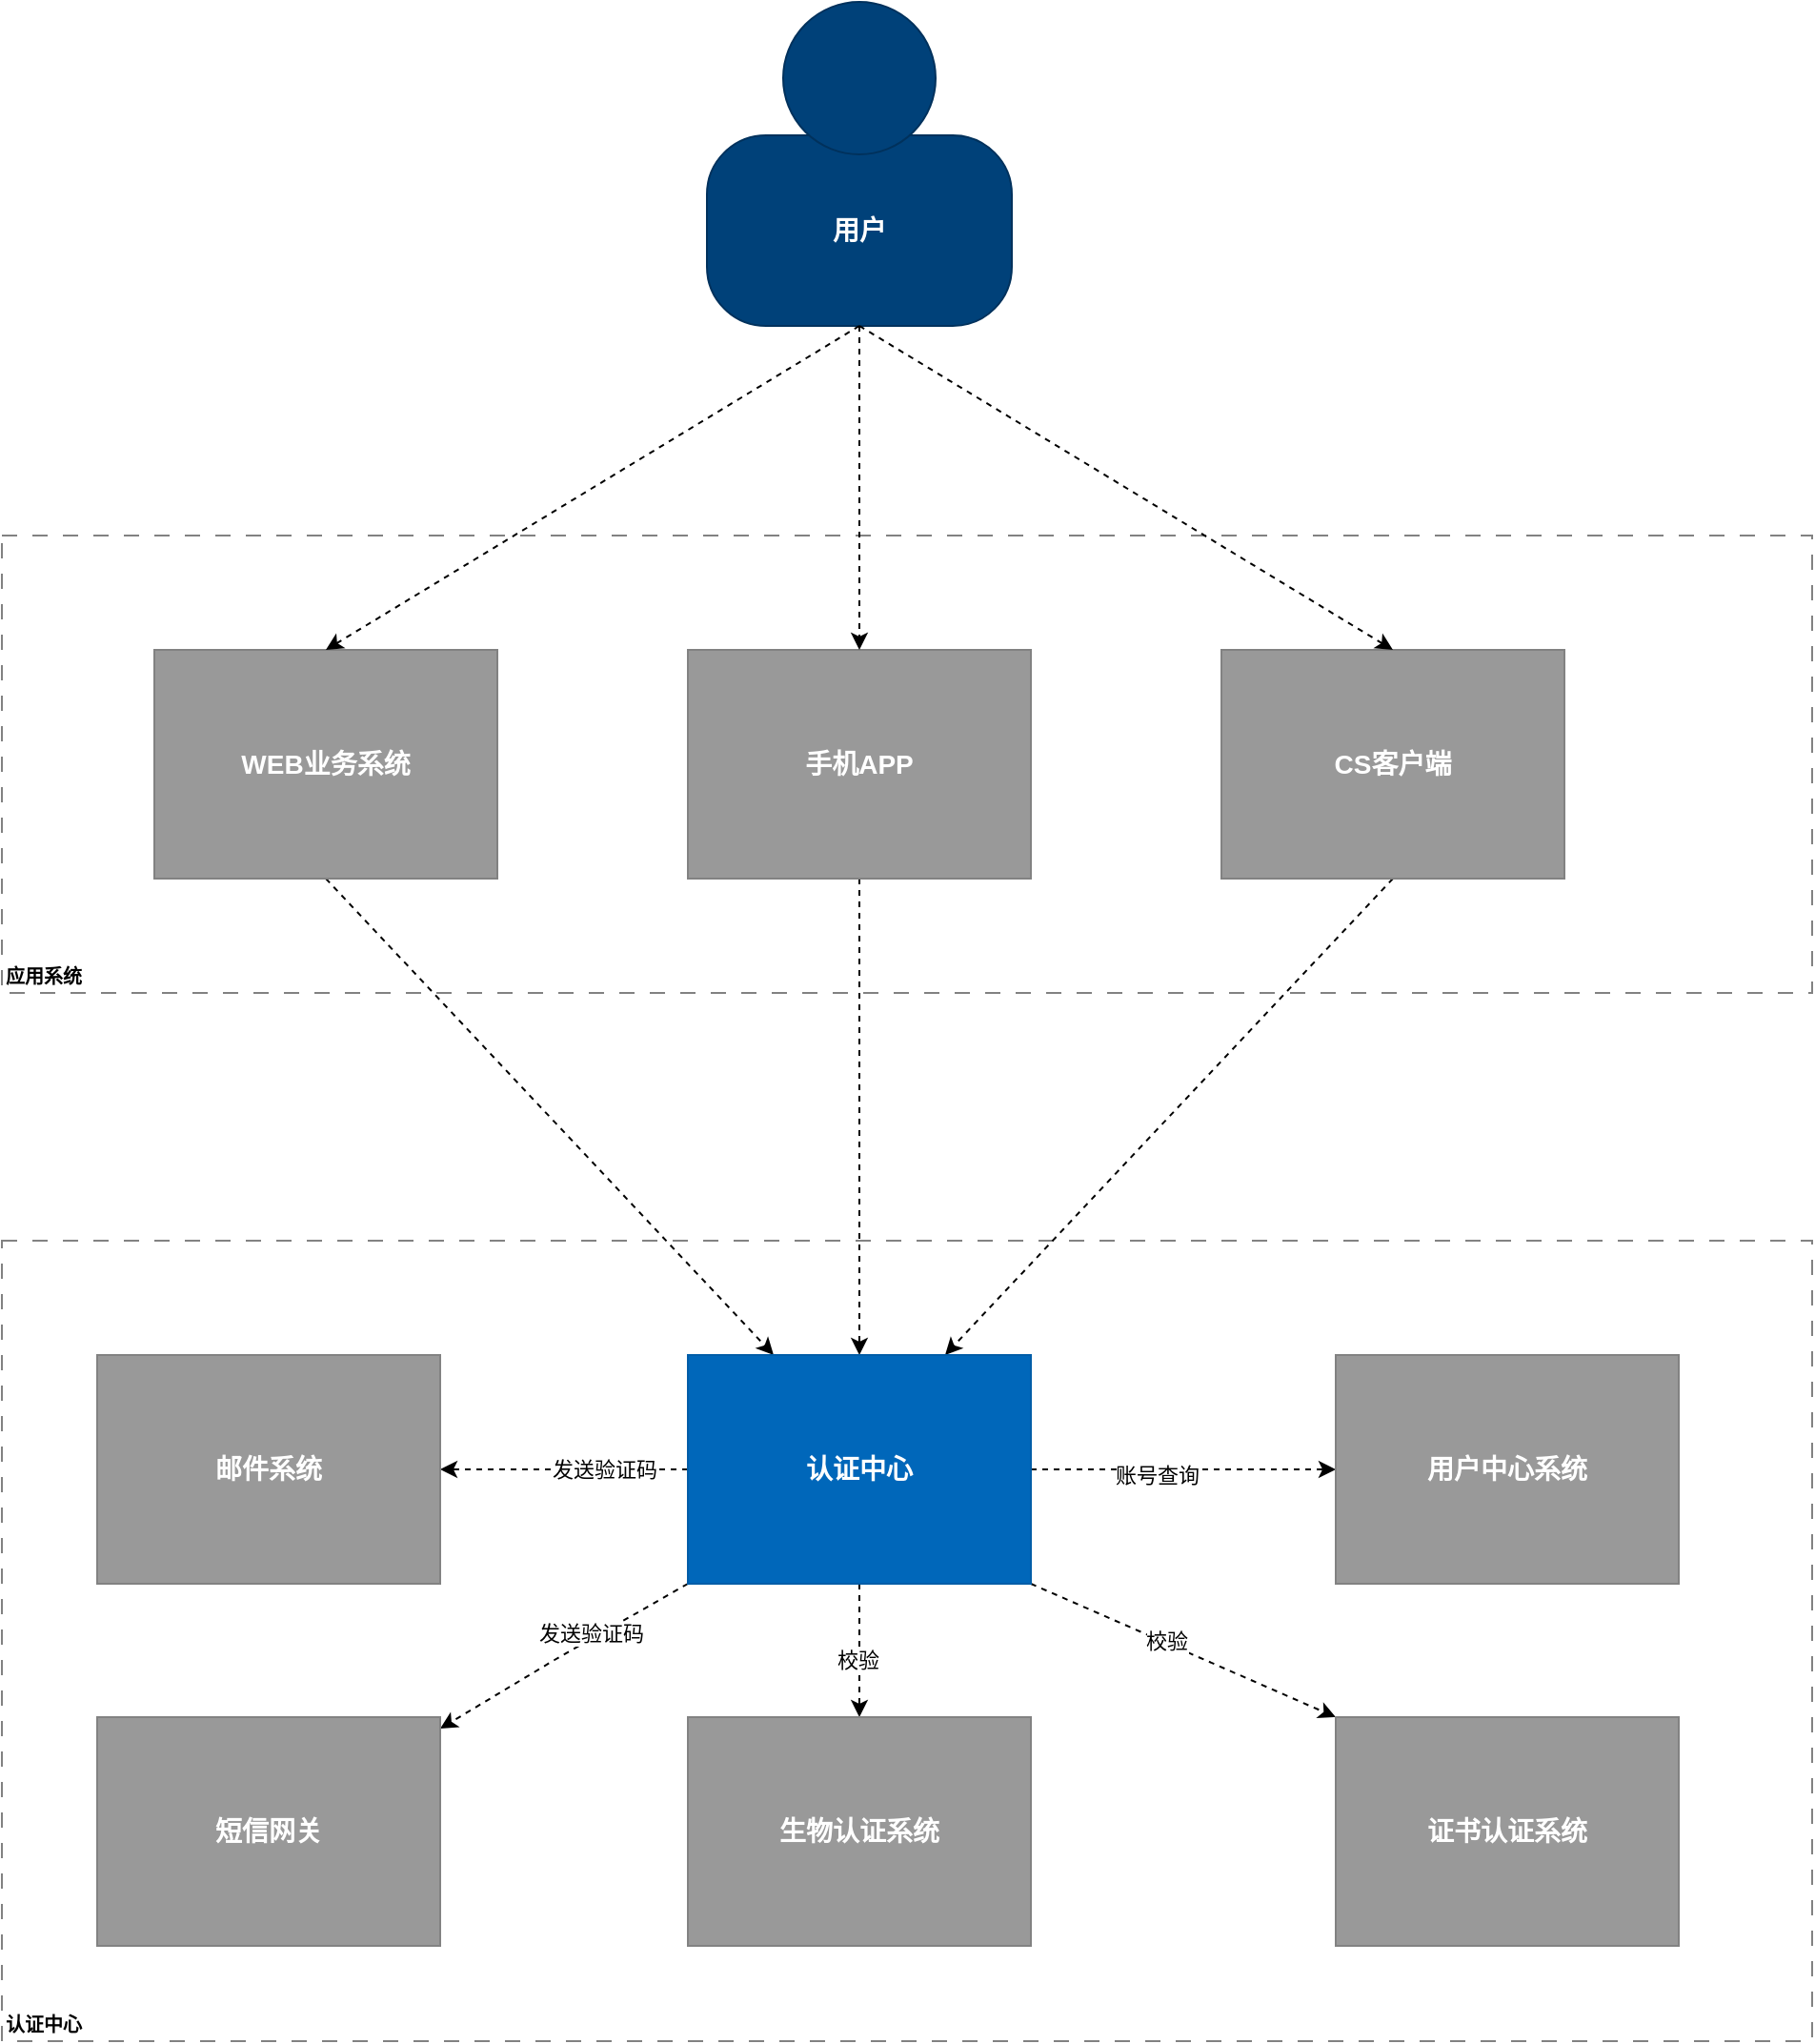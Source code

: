 <mxfile version="13.1.3" type="github">
  <diagram name="Page-1" id="9f46799a-70d6-7492-0946-bef42562c5a5">
    <mxGraphModel dx="1422" dy="1645" grid="1" gridSize="10" guides="1" tooltips="1" connect="1" arrows="1" fold="1" page="1" pageScale="1" pageWidth="1100" pageHeight="850" background="#ffffff" math="0" shadow="0">
      <root>
        <mxCell id="0" />
        <mxCell id="1" parent="0" />
        <object label="&lt;b&gt;认证中心&lt;/b&gt;" placeholders="1" name="Software System Name" id="ozthSqmPlwRFiOnR1lLT-12">
          <mxCell style="rounded=0;whiteSpace=wrap;html=1;strokeColor=#828282;fillColor=none;fontColor=#000000;align=left;labelPosition=center;verticalLabelPosition=middle;verticalAlign=bottom;dashed=1;strokeWidth=1;perimeterSpacing=0;spacing=2;spacingTop=0;fontSize=10;dashPattern=8 8;" parent="1" vertex="1">
            <mxGeometry x="10" y="-140" width="950" height="420" as="geometry" />
          </mxCell>
        </object>
        <object label="&lt;b&gt;应用系统&lt;/b&gt;" placeholders="1" name="Software System Name" id="ozthSqmPlwRFiOnR1lLT-11">
          <mxCell style="rounded=0;whiteSpace=wrap;html=1;strokeColor=#828282;fillColor=none;fontColor=#000000;align=left;labelPosition=center;verticalLabelPosition=middle;verticalAlign=bottom;dashed=1;strokeWidth=1;perimeterSpacing=0;spacing=2;spacingTop=0;fontSize=10;dashPattern=8 8;" parent="1" vertex="1">
            <mxGeometry x="10" y="-510" width="950" height="240" as="geometry" />
          </mxCell>
        </object>
        <object label="" placeholders="1" instruction="edit data of the lower shape within the group" id="ozthSqmPlwRFiOnR1lLT-1">
          <mxCell style="group;resizable=0;" parent="1" vertex="1" connectable="0">
            <mxGeometry x="380" y="-790" width="160" height="170" as="geometry" />
          </mxCell>
        </object>
        <object label="&lt;div style=&quot;color: rgb(255 , 255 , 255) ; white-space: normal&quot;&gt;&lt;span style=&quot;font-size: 14px&quot;&gt;&lt;b&gt;用户&lt;/b&gt;&lt;/span&gt;&lt;/div&gt;" name="Actor Name" description="Description" placeholders="1" id="ozthSqmPlwRFiOnR1lLT-2">
          <mxCell style="rounded=1;whiteSpace=wrap;html=1;strokeColor=#00315C;fillColor=#004179;fontColor=#000000;arcSize=31;" parent="ozthSqmPlwRFiOnR1lLT-1" vertex="1">
            <mxGeometry y="70" width="160" height="100" as="geometry" />
          </mxCell>
        </object>
        <mxCell id="ozthSqmPlwRFiOnR1lLT-3" value="" style="ellipse;whiteSpace=wrap;html=1;aspect=fixed;strokeColor=#00315C;fillColor=#004179;fontColor=#000000;" parent="ozthSqmPlwRFiOnR1lLT-1" vertex="1">
          <mxGeometry x="40" width="80" height="80" as="geometry" />
        </mxCell>
        <mxCell id="ozthSqmPlwRFiOnR1lLT-39" style="edgeStyle=none;rounded=0;orthogonalLoop=1;jettySize=auto;html=1;exitX=0.5;exitY=1;exitDx=0;exitDy=0;entryX=0.5;entryY=0;entryDx=0;entryDy=0;dashed=1;" parent="1" source="ozthSqmPlwRFiOnR1lLT-6" target="ozthSqmPlwRFiOnR1lLT-14" edge="1">
          <mxGeometry relative="1" as="geometry" />
        </mxCell>
        <object label="&lt;span style=&quot;font-size: 14px&quot;&gt;&lt;b&gt;手机APP&lt;/b&gt;&lt;/span&gt;" placeholders="1" name="External System Name" description="Description of Software System" id="ozthSqmPlwRFiOnR1lLT-6">
          <mxCell style="rounded=0;whiteSpace=wrap;html=1;fillColor=#999999;fontColor=#FFFFFF;strokeColor=#828282;resizable=0;" parent="1" vertex="1">
            <mxGeometry x="370" y="-450" width="180" height="120" as="geometry" />
          </mxCell>
        </object>
        <mxCell id="ozthSqmPlwRFiOnR1lLT-40" style="edgeStyle=none;rounded=0;orthogonalLoop=1;jettySize=auto;html=1;exitX=0.5;exitY=1;exitDx=0;exitDy=0;dashed=1;entryX=0.75;entryY=0;entryDx=0;entryDy=0;" parent="1" source="ozthSqmPlwRFiOnR1lLT-9" target="ozthSqmPlwRFiOnR1lLT-14" edge="1">
          <mxGeometry relative="1" as="geometry">
            <mxPoint x="450" y="-80" as="targetPoint" />
          </mxGeometry>
        </mxCell>
        <object label="&lt;div&gt;&lt;span style=&quot;font-size: 14px&quot;&gt;&lt;b&gt;CS客户端&lt;/b&gt;&lt;/span&gt;&lt;/div&gt;" placeholders="1" name="External System Name" description="Description of Software System" id="ozthSqmPlwRFiOnR1lLT-9">
          <mxCell style="rounded=0;whiteSpace=wrap;html=1;fillColor=#999999;fontColor=#FFFFFF;strokeColor=#828282;resizable=0;" parent="1" vertex="1">
            <mxGeometry x="650" y="-450" width="180" height="120" as="geometry" />
          </mxCell>
        </object>
        <mxCell id="ozthSqmPlwRFiOnR1lLT-38" style="rounded=0;orthogonalLoop=1;jettySize=auto;html=1;exitX=0.5;exitY=1;exitDx=0;exitDy=0;dashed=1;entryX=0.25;entryY=0;entryDx=0;entryDy=0;" parent="1" source="ozthSqmPlwRFiOnR1lLT-7" target="ozthSqmPlwRFiOnR1lLT-14" edge="1">
          <mxGeometry relative="1" as="geometry" />
        </mxCell>
        <object label="&lt;div&gt;&lt;span style=&quot;font-size: 14px&quot;&gt;&lt;b&gt;WEB业务系统&lt;/b&gt;&lt;/span&gt;&lt;/div&gt;" placeholders="1" name="External System Name" description="Description of Software System" id="ozthSqmPlwRFiOnR1lLT-7">
          <mxCell style="rounded=0;whiteSpace=wrap;html=1;fillColor=#999999;fontColor=#FFFFFF;strokeColor=#828282;resizable=0;" parent="1" vertex="1">
            <mxGeometry x="90" y="-450" width="180" height="120" as="geometry" />
          </mxCell>
        </object>
        <mxCell id="ozthSqmPlwRFiOnR1lLT-41" style="edgeStyle=none;rounded=0;orthogonalLoop=1;jettySize=auto;html=1;dashed=1;" parent="1" source="ozthSqmPlwRFiOnR1lLT-14" target="ozthSqmPlwRFiOnR1lLT-24" edge="1">
          <mxGeometry relative="1" as="geometry" />
        </mxCell>
        <mxCell id="ozthSqmPlwRFiOnR1lLT-48" value="发送验证码" style="edgeLabel;html=1;align=center;verticalAlign=middle;resizable=0;points=[];" parent="ozthSqmPlwRFiOnR1lLT-41" vertex="1" connectable="0">
          <mxGeometry x="-0.317" relative="1" as="geometry">
            <mxPoint as="offset" />
          </mxGeometry>
        </mxCell>
        <mxCell id="ozthSqmPlwRFiOnR1lLT-42" style="edgeStyle=none;rounded=0;orthogonalLoop=1;jettySize=auto;html=1;exitX=1;exitY=0.5;exitDx=0;exitDy=0;dashed=1;comic=0;" parent="1" source="ozthSqmPlwRFiOnR1lLT-14" target="ozthSqmPlwRFiOnR1lLT-21" edge="1">
          <mxGeometry relative="1" as="geometry" />
        </mxCell>
        <mxCell id="ozthSqmPlwRFiOnR1lLT-43" value="账号查询" style="edgeLabel;html=1;align=center;verticalAlign=middle;resizable=0;points=[];" parent="ozthSqmPlwRFiOnR1lLT-42" vertex="1" connectable="0">
          <mxGeometry x="-0.176" y="-3" relative="1" as="geometry">
            <mxPoint as="offset" />
          </mxGeometry>
        </mxCell>
        <mxCell id="ozthSqmPlwRFiOnR1lLT-44" style="edgeStyle=none;rounded=0;orthogonalLoop=1;jettySize=auto;html=1;exitX=0.5;exitY=1;exitDx=0;exitDy=0;dashed=1;endArrow=classic;endFill=1;" parent="1" source="ozthSqmPlwRFiOnR1lLT-14" target="ozthSqmPlwRFiOnR1lLT-31" edge="1">
          <mxGeometry relative="1" as="geometry">
            <Array as="points" />
          </mxGeometry>
        </mxCell>
        <mxCell id="ozthSqmPlwRFiOnR1lLT-49" value="校验" style="edgeLabel;html=1;align=center;verticalAlign=middle;resizable=0;points=[];" parent="ozthSqmPlwRFiOnR1lLT-44" vertex="1" connectable="0">
          <mxGeometry x="0.143" y="-1" relative="1" as="geometry">
            <mxPoint as="offset" />
          </mxGeometry>
        </mxCell>
        <mxCell id="ozthSqmPlwRFiOnR1lLT-46" style="edgeStyle=none;rounded=0;orthogonalLoop=1;jettySize=auto;html=1;exitX=0;exitY=1;exitDx=0;exitDy=0;dashed=1;" parent="1" source="ozthSqmPlwRFiOnR1lLT-14" target="ozthSqmPlwRFiOnR1lLT-25" edge="1">
          <mxGeometry relative="1" as="geometry">
            <Array as="points">
              <mxPoint x="300" y="80" />
            </Array>
          </mxGeometry>
        </mxCell>
        <mxCell id="ozthSqmPlwRFiOnR1lLT-47" value="发送验证码" style="edgeLabel;html=1;align=center;verticalAlign=middle;resizable=0;points=[];" parent="ozthSqmPlwRFiOnR1lLT-46" vertex="1" connectable="0">
          <mxGeometry x="0.015" y="-19" relative="1" as="geometry">
            <mxPoint x="25" y="4" as="offset" />
          </mxGeometry>
        </mxCell>
        <mxCell id="pjsVTI8Hzno7POjZ78qc-6" style="rounded=0;comic=0;orthogonalLoop=1;jettySize=auto;html=1;exitX=1;exitY=1;exitDx=0;exitDy=0;entryX=0;entryY=0;entryDx=0;entryDy=0;dashed=1;endArrow=classic;endFill=1;" edge="1" parent="1" source="ozthSqmPlwRFiOnR1lLT-14" target="pjsVTI8Hzno7POjZ78qc-5">
          <mxGeometry relative="1" as="geometry" />
        </mxCell>
        <mxCell id="pjsVTI8Hzno7POjZ78qc-7" value="校验" style="edgeLabel;html=1;align=center;verticalAlign=middle;resizable=0;points=[];" vertex="1" connectable="0" parent="pjsVTI8Hzno7POjZ78qc-6">
          <mxGeometry x="-0.136" y="1" relative="1" as="geometry">
            <mxPoint x="1" as="offset" />
          </mxGeometry>
        </mxCell>
        <object label="&lt;div&gt;&lt;span style=&quot;font-size: 14px&quot;&gt;&lt;b&gt;认证中心&lt;/b&gt;&lt;/span&gt;&lt;/div&gt;" placeholders="1" name="Software System Name" description="Description" id="ozthSqmPlwRFiOnR1lLT-14">
          <mxCell style="rounded=0;whiteSpace=wrap;html=1;fillColor=#0067BA;fontColor=#FFFFFF;strokeColor=#005DA8;resizable=0;" parent="1" vertex="1">
            <mxGeometry x="370" y="-80" width="180" height="120" as="geometry" />
          </mxCell>
        </object>
        <object label="&lt;span style=&quot;font-size: 14px&quot;&gt;&lt;b&gt;用户中心系统&lt;/b&gt;&lt;/span&gt;" placeholders="1" name="External System Name" description="Description of Software System" id="ozthSqmPlwRFiOnR1lLT-21">
          <mxCell style="rounded=0;whiteSpace=wrap;html=1;fillColor=#999999;fontColor=#FFFFFF;strokeColor=#828282;resizable=0;" parent="1" vertex="1">
            <mxGeometry x="710" y="-80" width="180" height="120" as="geometry" />
          </mxCell>
        </object>
        <object label="&lt;span style=&quot;font-size: 14px&quot;&gt;&lt;b&gt;邮件系统&lt;/b&gt;&lt;/span&gt;" placeholders="1" name="External System Name" description="Description of Software System" id="ozthSqmPlwRFiOnR1lLT-24">
          <mxCell style="rounded=0;whiteSpace=wrap;html=1;fillColor=#999999;fontColor=#FFFFFF;strokeColor=#828282;resizable=0;" parent="1" vertex="1">
            <mxGeometry x="60" y="-80" width="180" height="120" as="geometry" />
          </mxCell>
        </object>
        <object label="&lt;span style=&quot;font-size: 14px&quot;&gt;&lt;b&gt;短信网关&lt;/b&gt;&lt;/span&gt;" placeholders="1" name="External System Name" description="Description of Software System" id="ozthSqmPlwRFiOnR1lLT-25">
          <mxCell style="rounded=0;whiteSpace=wrap;html=1;fillColor=#999999;fontColor=#FFFFFF;strokeColor=#828282;resizable=0;" parent="1" vertex="1">
            <mxGeometry x="60" y="110" width="180" height="120" as="geometry" />
          </mxCell>
        </object>
        <object label="&lt;span style=&quot;font-size: 14px&quot;&gt;&lt;b&gt;生物认证系统&lt;/b&gt;&lt;/span&gt;" placeholders="1" name="External System Name" description="Description of Software System" id="ozthSqmPlwRFiOnR1lLT-31">
          <mxCell style="rounded=0;whiteSpace=wrap;html=1;fillColor=#999999;fontColor=#FFFFFF;strokeColor=#828282;resizable=0;" parent="1" vertex="1">
            <mxGeometry x="370" y="110" width="180" height="120" as="geometry" />
          </mxCell>
        </object>
        <mxCell id="ozthSqmPlwRFiOnR1lLT-50" style="edgeStyle=none;rounded=0;orthogonalLoop=1;jettySize=auto;html=1;exitX=0.5;exitY=1;exitDx=0;exitDy=0;entryX=0.5;entryY=0;entryDx=0;entryDy=0;dashed=1;endArrow=classic;endFill=1;" parent="1" source="ozthSqmPlwRFiOnR1lLT-2" target="ozthSqmPlwRFiOnR1lLT-9" edge="1">
          <mxGeometry relative="1" as="geometry" />
        </mxCell>
        <mxCell id="ozthSqmPlwRFiOnR1lLT-51" style="edgeStyle=none;rounded=0;orthogonalLoop=1;jettySize=auto;html=1;exitX=0.5;exitY=1;exitDx=0;exitDy=0;entryX=0.5;entryY=0;entryDx=0;entryDy=0;dashed=1;endArrow=classic;endFill=1;" parent="1" source="ozthSqmPlwRFiOnR1lLT-2" target="ozthSqmPlwRFiOnR1lLT-6" edge="1">
          <mxGeometry relative="1" as="geometry" />
        </mxCell>
        <mxCell id="ozthSqmPlwRFiOnR1lLT-52" style="edgeStyle=none;rounded=0;orthogonalLoop=1;jettySize=auto;html=1;exitX=0.5;exitY=1;exitDx=0;exitDy=0;entryX=0.5;entryY=0;entryDx=0;entryDy=0;dashed=1;endArrow=classic;endFill=1;" parent="1" source="ozthSqmPlwRFiOnR1lLT-2" target="ozthSqmPlwRFiOnR1lLT-7" edge="1">
          <mxGeometry relative="1" as="geometry" />
        </mxCell>
        <object label="&lt;span style=&quot;font-size: 14px&quot;&gt;&lt;b&gt;证书认证系统&lt;/b&gt;&lt;/span&gt;" placeholders="1" name="External System Name" description="Description of Software System" id="pjsVTI8Hzno7POjZ78qc-5">
          <mxCell style="rounded=0;whiteSpace=wrap;html=1;fillColor=#999999;fontColor=#FFFFFF;strokeColor=#828282;resizable=0;" vertex="1" parent="1">
            <mxGeometry x="710" y="110" width="180" height="120" as="geometry" />
          </mxCell>
        </object>
      </root>
    </mxGraphModel>
  </diagram>
</mxfile>
